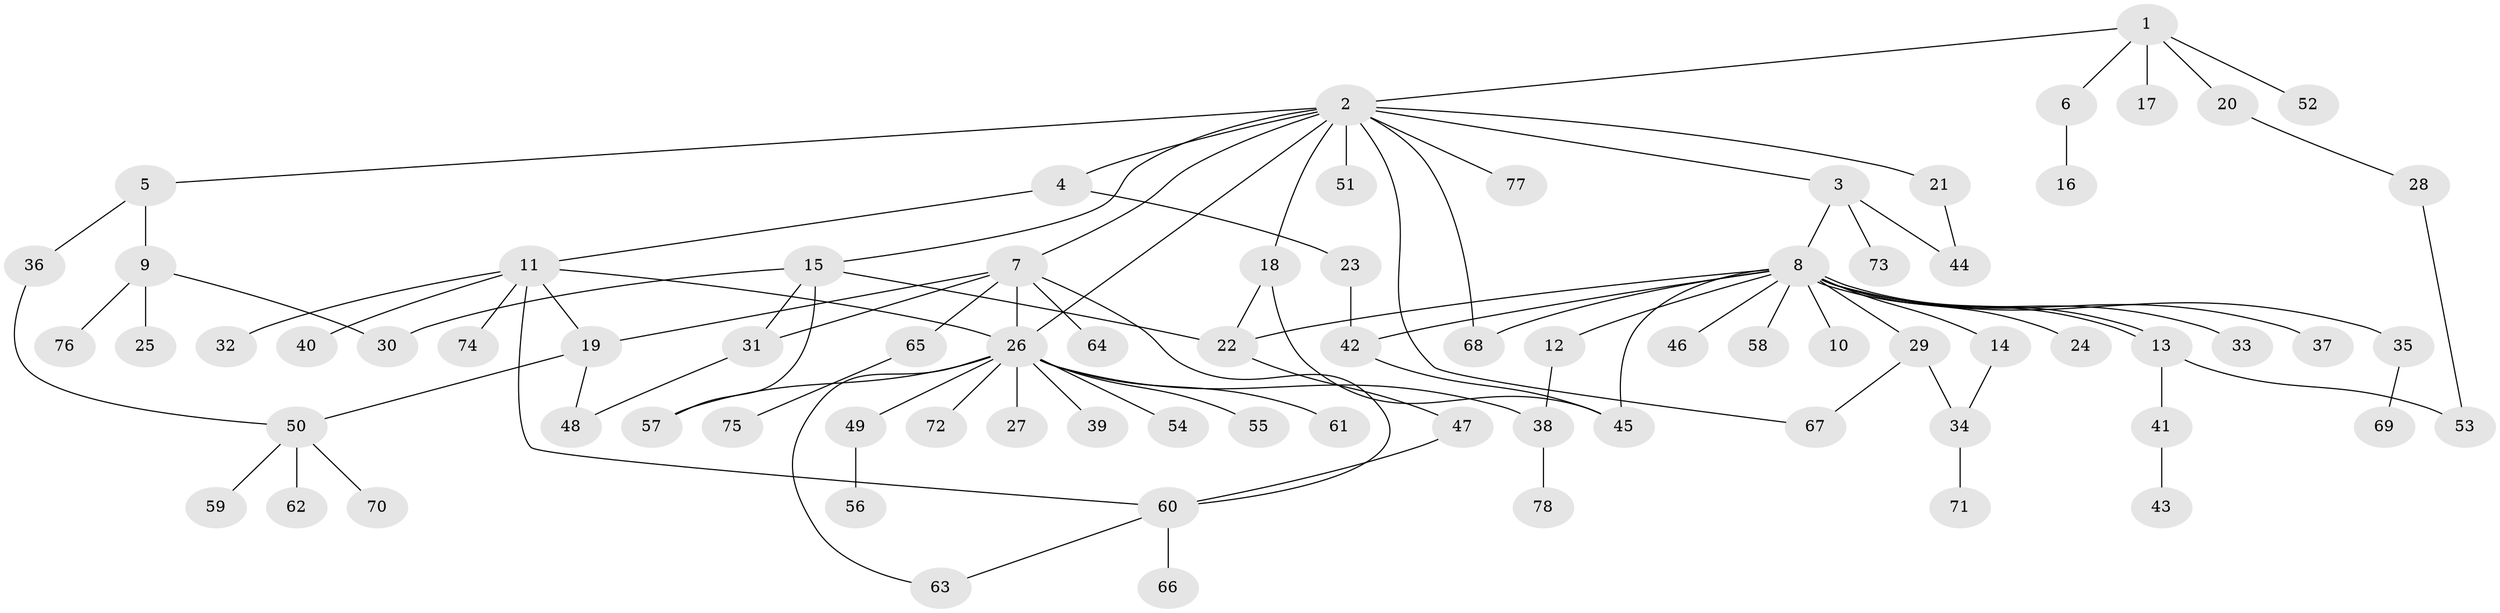 // Generated by graph-tools (version 1.1) at 2025/11/02/27/25 16:11:11]
// undirected, 78 vertices, 100 edges
graph export_dot {
graph [start="1"]
  node [color=gray90,style=filled];
  1;
  2;
  3;
  4;
  5;
  6;
  7;
  8;
  9;
  10;
  11;
  12;
  13;
  14;
  15;
  16;
  17;
  18;
  19;
  20;
  21;
  22;
  23;
  24;
  25;
  26;
  27;
  28;
  29;
  30;
  31;
  32;
  33;
  34;
  35;
  36;
  37;
  38;
  39;
  40;
  41;
  42;
  43;
  44;
  45;
  46;
  47;
  48;
  49;
  50;
  51;
  52;
  53;
  54;
  55;
  56;
  57;
  58;
  59;
  60;
  61;
  62;
  63;
  64;
  65;
  66;
  67;
  68;
  69;
  70;
  71;
  72;
  73;
  74;
  75;
  76;
  77;
  78;
  1 -- 2;
  1 -- 6;
  1 -- 17;
  1 -- 20;
  1 -- 52;
  2 -- 3;
  2 -- 4;
  2 -- 5;
  2 -- 7;
  2 -- 15;
  2 -- 18;
  2 -- 21;
  2 -- 26;
  2 -- 51;
  2 -- 67;
  2 -- 68;
  2 -- 77;
  3 -- 8;
  3 -- 44;
  3 -- 73;
  4 -- 11;
  4 -- 23;
  5 -- 9;
  5 -- 36;
  6 -- 16;
  7 -- 19;
  7 -- 26;
  7 -- 31;
  7 -- 60;
  7 -- 64;
  7 -- 65;
  8 -- 10;
  8 -- 12;
  8 -- 13;
  8 -- 13;
  8 -- 14;
  8 -- 22;
  8 -- 24;
  8 -- 29;
  8 -- 33;
  8 -- 35;
  8 -- 37;
  8 -- 42;
  8 -- 45;
  8 -- 46;
  8 -- 58;
  8 -- 68;
  9 -- 25;
  9 -- 30;
  9 -- 76;
  11 -- 19;
  11 -- 26;
  11 -- 32;
  11 -- 40;
  11 -- 60;
  11 -- 74;
  12 -- 38;
  13 -- 41;
  13 -- 53;
  14 -- 34;
  15 -- 22;
  15 -- 30;
  15 -- 31;
  15 -- 57;
  18 -- 22;
  18 -- 45;
  19 -- 48;
  19 -- 50;
  20 -- 28;
  21 -- 44;
  22 -- 47;
  23 -- 42;
  26 -- 27;
  26 -- 38;
  26 -- 39;
  26 -- 49;
  26 -- 54;
  26 -- 55;
  26 -- 57;
  26 -- 61;
  26 -- 63;
  26 -- 72;
  28 -- 53;
  29 -- 34;
  29 -- 67;
  31 -- 48;
  34 -- 71;
  35 -- 69;
  36 -- 50;
  38 -- 78;
  41 -- 43;
  42 -- 45;
  47 -- 60;
  49 -- 56;
  50 -- 59;
  50 -- 62;
  50 -- 70;
  60 -- 63;
  60 -- 66;
  65 -- 75;
}
